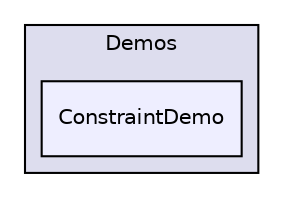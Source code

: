 digraph "bullet/bullet-2.82-r2704/Demos/ConstraintDemo" {
  compound=true
  node [ fontsize="10", fontname="Helvetica"];
  edge [ labelfontsize="10", labelfontname="Helvetica"];
  subgraph clusterdir_fbeee990c6fb95278eb756dfe9f9c37f {
    graph [ bgcolor="#ddddee", pencolor="black", label="Demos" fontname="Helvetica", fontsize="10", URL="dir_fbeee990c6fb95278eb756dfe9f9c37f.html"]
  dir_e89b02f0f44e252bfcefc85080f55eff [shape=box, label="ConstraintDemo", style="filled", fillcolor="#eeeeff", pencolor="black", URL="dir_e89b02f0f44e252bfcefc85080f55eff.html"];
  }
}
